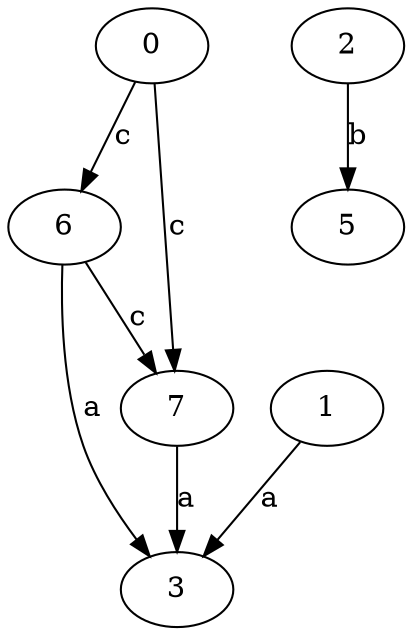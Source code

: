 strict digraph  {
3;
0;
5;
6;
1;
7;
2;
0 -> 6  [label=c];
0 -> 7  [label=c];
6 -> 3  [label=a];
6 -> 7  [label=c];
1 -> 3  [label=a];
7 -> 3  [label=a];
2 -> 5  [label=b];
}
